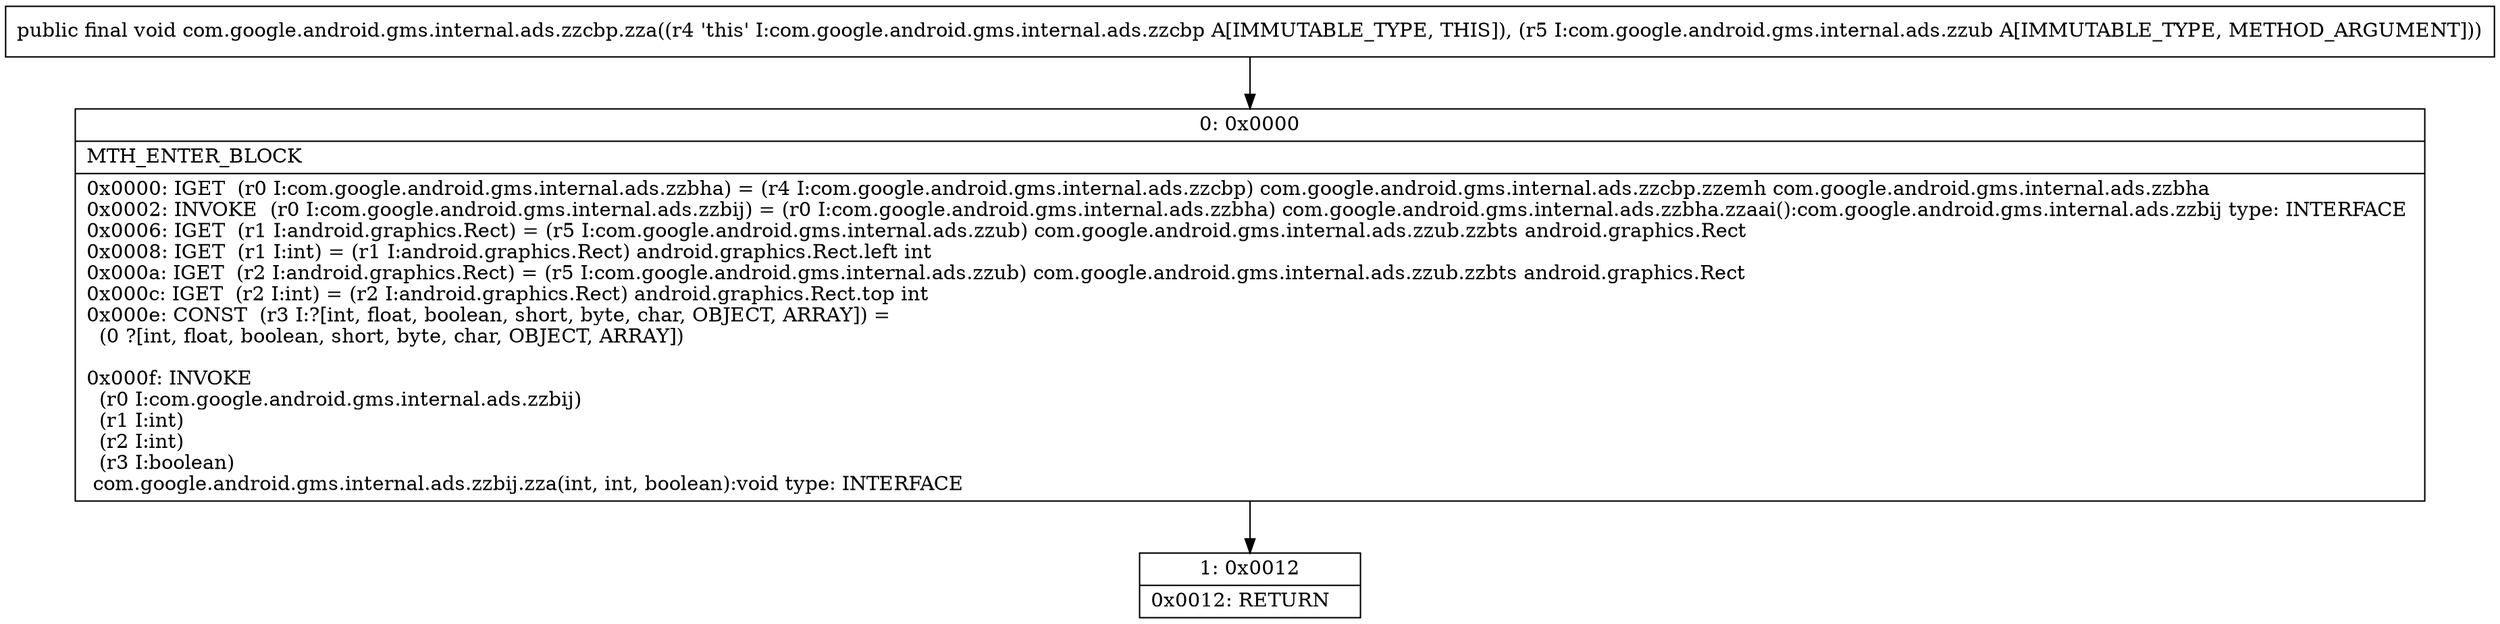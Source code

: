 digraph "CFG forcom.google.android.gms.internal.ads.zzcbp.zza(Lcom\/google\/android\/gms\/internal\/ads\/zzub;)V" {
Node_0 [shape=record,label="{0\:\ 0x0000|MTH_ENTER_BLOCK\l|0x0000: IGET  (r0 I:com.google.android.gms.internal.ads.zzbha) = (r4 I:com.google.android.gms.internal.ads.zzcbp) com.google.android.gms.internal.ads.zzcbp.zzemh com.google.android.gms.internal.ads.zzbha \l0x0002: INVOKE  (r0 I:com.google.android.gms.internal.ads.zzbij) = (r0 I:com.google.android.gms.internal.ads.zzbha) com.google.android.gms.internal.ads.zzbha.zzaai():com.google.android.gms.internal.ads.zzbij type: INTERFACE \l0x0006: IGET  (r1 I:android.graphics.Rect) = (r5 I:com.google.android.gms.internal.ads.zzub) com.google.android.gms.internal.ads.zzub.zzbts android.graphics.Rect \l0x0008: IGET  (r1 I:int) = (r1 I:android.graphics.Rect) android.graphics.Rect.left int \l0x000a: IGET  (r2 I:android.graphics.Rect) = (r5 I:com.google.android.gms.internal.ads.zzub) com.google.android.gms.internal.ads.zzub.zzbts android.graphics.Rect \l0x000c: IGET  (r2 I:int) = (r2 I:android.graphics.Rect) android.graphics.Rect.top int \l0x000e: CONST  (r3 I:?[int, float, boolean, short, byte, char, OBJECT, ARRAY]) = \l  (0 ?[int, float, boolean, short, byte, char, OBJECT, ARRAY])\l \l0x000f: INVOKE  \l  (r0 I:com.google.android.gms.internal.ads.zzbij)\l  (r1 I:int)\l  (r2 I:int)\l  (r3 I:boolean)\l com.google.android.gms.internal.ads.zzbij.zza(int, int, boolean):void type: INTERFACE \l}"];
Node_1 [shape=record,label="{1\:\ 0x0012|0x0012: RETURN   \l}"];
MethodNode[shape=record,label="{public final void com.google.android.gms.internal.ads.zzcbp.zza((r4 'this' I:com.google.android.gms.internal.ads.zzcbp A[IMMUTABLE_TYPE, THIS]), (r5 I:com.google.android.gms.internal.ads.zzub A[IMMUTABLE_TYPE, METHOD_ARGUMENT])) }"];
MethodNode -> Node_0;
Node_0 -> Node_1;
}

